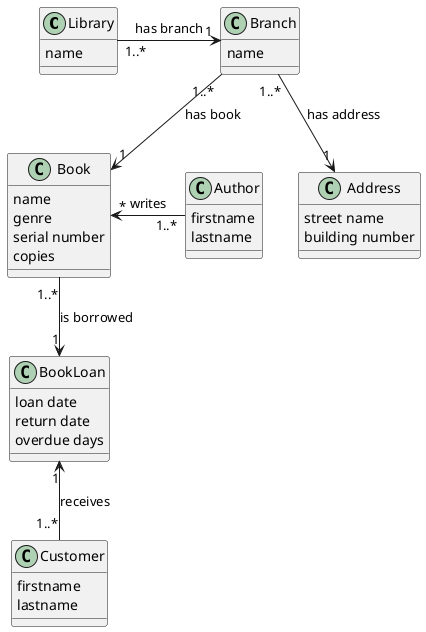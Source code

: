 @startuml  

class Library {
    name
}

class Branch {
    name
}

class Address {
    street name
    building number
}

class Book {
    name
    genre
    serial number
    copies
}

class Author {
    firstname
    lastname
}

class Customer {
    firstname
    lastname
}

class BookLoan {
    loan date
    return date
    overdue days
}

Library "1..*" -> "1" Branch : has branch
Branch "1..*" --> "1" Address : has address
Branch "1..*" -down-> "1" Book : has book
Author "1..*" -> "*" Book : writes
Book "1..*" -down-> "1" BookLoan : is borrowed
Customer "1..*" -up-> "1" BookLoan : receives

@enduml